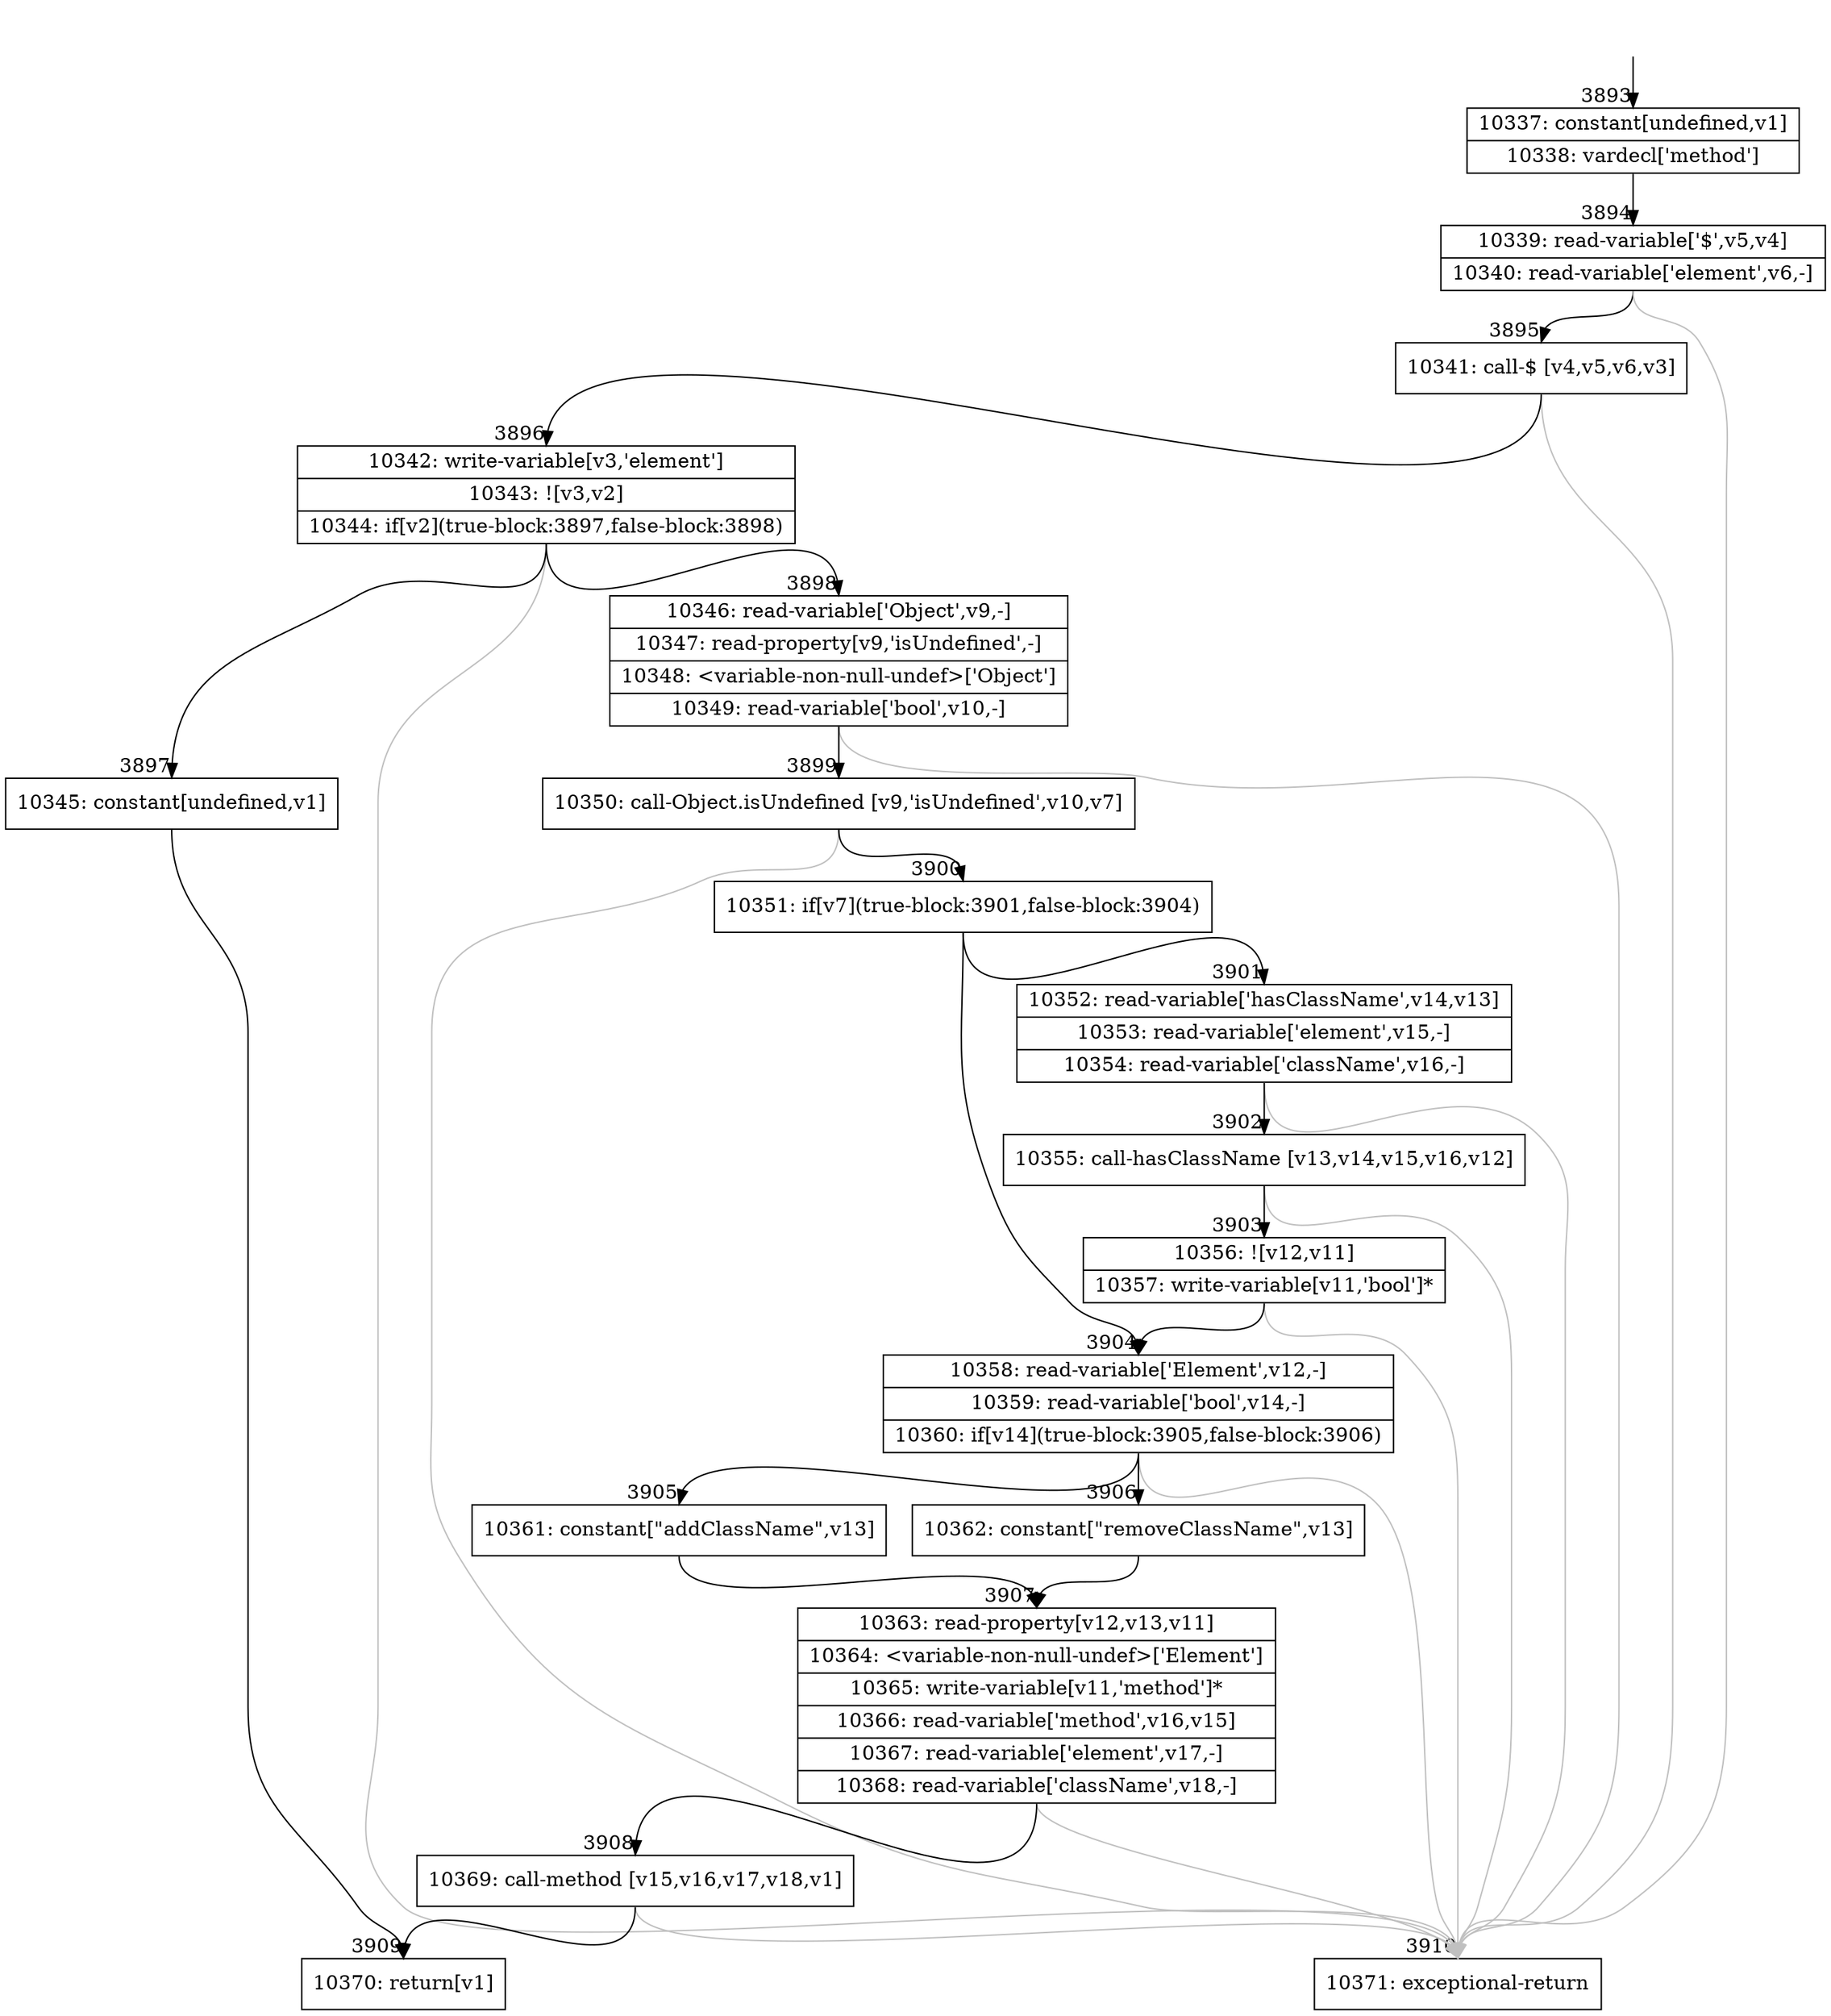 digraph {
rankdir="TD"
BB_entry328[shape=none,label=""];
BB_entry328 -> BB3893 [tailport=s, headport=n, headlabel="    3893"]
BB3893 [shape=record label="{10337: constant[undefined,v1]|10338: vardecl['method']}" ] 
BB3893 -> BB3894 [tailport=s, headport=n, headlabel="      3894"]
BB3894 [shape=record label="{10339: read-variable['$',v5,v4]|10340: read-variable['element',v6,-]}" ] 
BB3894 -> BB3895 [tailport=s, headport=n, headlabel="      3895"]
BB3894 -> BB3910 [tailport=s, headport=n, color=gray, headlabel="      3910"]
BB3895 [shape=record label="{10341: call-$ [v4,v5,v6,v3]}" ] 
BB3895 -> BB3896 [tailport=s, headport=n, headlabel="      3896"]
BB3895 -> BB3910 [tailport=s, headport=n, color=gray]
BB3896 [shape=record label="{10342: write-variable[v3,'element']|10343: ![v3,v2]|10344: if[v2](true-block:3897,false-block:3898)}" ] 
BB3896 -> BB3897 [tailport=s, headport=n, headlabel="      3897"]
BB3896 -> BB3898 [tailport=s, headport=n, headlabel="      3898"]
BB3896 -> BB3910 [tailport=s, headport=n, color=gray]
BB3897 [shape=record label="{10345: constant[undefined,v1]}" ] 
BB3897 -> BB3909 [tailport=s, headport=n, headlabel="      3909"]
BB3898 [shape=record label="{10346: read-variable['Object',v9,-]|10347: read-property[v9,'isUndefined',-]|10348: \<variable-non-null-undef\>['Object']|10349: read-variable['bool',v10,-]}" ] 
BB3898 -> BB3899 [tailport=s, headport=n, headlabel="      3899"]
BB3898 -> BB3910 [tailport=s, headport=n, color=gray]
BB3899 [shape=record label="{10350: call-Object.isUndefined [v9,'isUndefined',v10,v7]}" ] 
BB3899 -> BB3900 [tailport=s, headport=n, headlabel="      3900"]
BB3899 -> BB3910 [tailport=s, headport=n, color=gray]
BB3900 [shape=record label="{10351: if[v7](true-block:3901,false-block:3904)}" ] 
BB3900 -> BB3901 [tailport=s, headport=n, headlabel="      3901"]
BB3900 -> BB3904 [tailport=s, headport=n, headlabel="      3904"]
BB3901 [shape=record label="{10352: read-variable['hasClassName',v14,v13]|10353: read-variable['element',v15,-]|10354: read-variable['className',v16,-]}" ] 
BB3901 -> BB3902 [tailport=s, headport=n, headlabel="      3902"]
BB3901 -> BB3910 [tailport=s, headport=n, color=gray]
BB3902 [shape=record label="{10355: call-hasClassName [v13,v14,v15,v16,v12]}" ] 
BB3902 -> BB3903 [tailport=s, headport=n, headlabel="      3903"]
BB3902 -> BB3910 [tailport=s, headport=n, color=gray]
BB3903 [shape=record label="{10356: ![v12,v11]|10357: write-variable[v11,'bool']*}" ] 
BB3903 -> BB3904 [tailport=s, headport=n]
BB3903 -> BB3910 [tailport=s, headport=n, color=gray]
BB3904 [shape=record label="{10358: read-variable['Element',v12,-]|10359: read-variable['bool',v14,-]|10360: if[v14](true-block:3905,false-block:3906)}" ] 
BB3904 -> BB3905 [tailport=s, headport=n, headlabel="      3905"]
BB3904 -> BB3906 [tailport=s, headport=n, headlabel="      3906"]
BB3904 -> BB3910 [tailport=s, headport=n, color=gray]
BB3905 [shape=record label="{10361: constant[\"addClassName\",v13]}" ] 
BB3905 -> BB3907 [tailport=s, headport=n, headlabel="      3907"]
BB3906 [shape=record label="{10362: constant[\"removeClassName\",v13]}" ] 
BB3906 -> BB3907 [tailport=s, headport=n]
BB3907 [shape=record label="{10363: read-property[v12,v13,v11]|10364: \<variable-non-null-undef\>['Element']|10365: write-variable[v11,'method']*|10366: read-variable['method',v16,v15]|10367: read-variable['element',v17,-]|10368: read-variable['className',v18,-]}" ] 
BB3907 -> BB3908 [tailport=s, headport=n, headlabel="      3908"]
BB3907 -> BB3910 [tailport=s, headport=n, color=gray]
BB3908 [shape=record label="{10369: call-method [v15,v16,v17,v18,v1]}" ] 
BB3908 -> BB3909 [tailport=s, headport=n]
BB3908 -> BB3910 [tailport=s, headport=n, color=gray]
BB3909 [shape=record label="{10370: return[v1]}" ] 
BB3910 [shape=record label="{10371: exceptional-return}" ] 
//#$~ 2891
}
